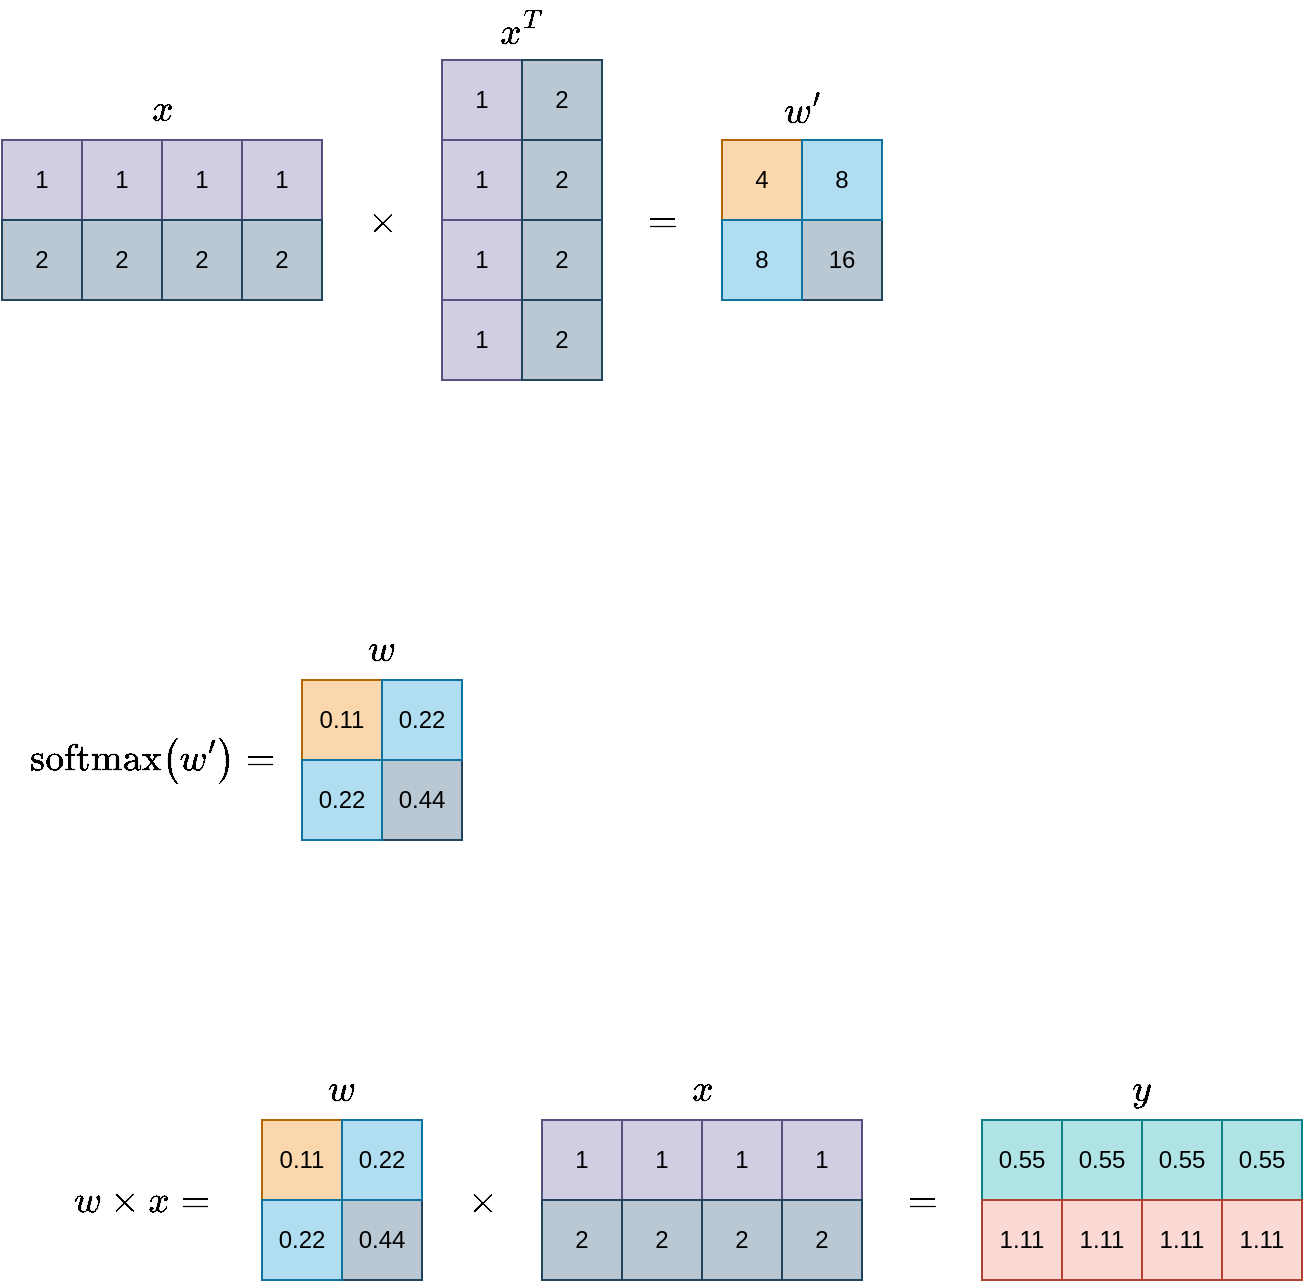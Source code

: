 <mxfile version="21.1.2" type="device">
  <diagram id="dc1JGVELE64cmqpCOQrH" name="Page-1">
    <mxGraphModel dx="835" dy="988" grid="1" gridSize="10" guides="1" tooltips="1" connect="1" arrows="1" fold="1" page="1" pageScale="1" pageWidth="827" pageHeight="1169" math="1" shadow="0">
      <root>
        <mxCell id="0" />
        <mxCell id="1" parent="0" />
        <mxCell id="azakYmAXrriQEHjM8A_3-1" value="1" style="rounded=0;whiteSpace=wrap;html=1;fillColor=#d0cee2;strokeColor=#56517e;" parent="1" vertex="1">
          <mxGeometry x="380" y="270" width="40" height="40" as="geometry" />
        </mxCell>
        <mxCell id="azakYmAXrriQEHjM8A_3-2" value="1" style="rounded=0;whiteSpace=wrap;html=1;fillColor=#d0cee2;strokeColor=#56517e;" parent="1" vertex="1">
          <mxGeometry x="380" y="310" width="40" height="40" as="geometry" />
        </mxCell>
        <mxCell id="azakYmAXrriQEHjM8A_3-3" value="1" style="rounded=0;whiteSpace=wrap;html=1;fillColor=#d0cee2;strokeColor=#56517e;" parent="1" vertex="1">
          <mxGeometry x="380" y="350" width="40" height="40" as="geometry" />
        </mxCell>
        <mxCell id="azakYmAXrriQEHjM8A_3-4" value="1" style="rounded=0;whiteSpace=wrap;html=1;fillColor=#d0cee2;strokeColor=#56517e;" parent="1" vertex="1">
          <mxGeometry x="380" y="390" width="40" height="40" as="geometry" />
        </mxCell>
        <mxCell id="azakYmAXrriQEHjM8A_3-5" value="2" style="rounded=0;whiteSpace=wrap;html=1;fillColor=#bac8d3;strokeColor=#23445d;" parent="1" vertex="1">
          <mxGeometry x="420" y="270" width="40" height="40" as="geometry" />
        </mxCell>
        <mxCell id="azakYmAXrriQEHjM8A_3-6" value="2" style="rounded=0;whiteSpace=wrap;html=1;fillColor=#bac8d3;strokeColor=#23445d;" parent="1" vertex="1">
          <mxGeometry x="420" y="310" width="40" height="40" as="geometry" />
        </mxCell>
        <mxCell id="azakYmAXrriQEHjM8A_3-7" value="2" style="rounded=0;whiteSpace=wrap;html=1;fillColor=#bac8d3;strokeColor=#23445d;" parent="1" vertex="1">
          <mxGeometry x="420" y="350" width="40" height="40" as="geometry" />
        </mxCell>
        <mxCell id="azakYmAXrriQEHjM8A_3-8" value="2" style="rounded=0;whiteSpace=wrap;html=1;fillColor=#bac8d3;strokeColor=#23445d;" parent="1" vertex="1">
          <mxGeometry x="420" y="390" width="40" height="40" as="geometry" />
        </mxCell>
        <mxCell id="azakYmAXrriQEHjM8A_3-22" value="`\times`" style="text;html=1;strokeColor=none;fillColor=none;align=center;verticalAlign=middle;whiteSpace=wrap;rounded=0;fontSize=16;" parent="1" vertex="1">
          <mxGeometry x="320" y="270" width="60" height="160" as="geometry" />
        </mxCell>
        <mxCell id="azakYmAXrriQEHjM8A_3-23" value="`=`" style="text;html=1;strokeColor=none;fillColor=none;align=center;verticalAlign=middle;whiteSpace=wrap;rounded=0;fontSize=16;" parent="1" vertex="1">
          <mxGeometry x="460" y="270" width="60" height="160" as="geometry" />
        </mxCell>
        <mxCell id="azakYmAXrriQEHjM8A_3-24" value="4" style="rounded=0;whiteSpace=wrap;html=1;fillColor=#fad7ac;strokeColor=#b46504;" parent="1" vertex="1">
          <mxGeometry x="520" y="310" width="40" height="40" as="geometry" />
        </mxCell>
        <mxCell id="azakYmAXrriQEHjM8A_3-25" value="16" style="rounded=0;whiteSpace=wrap;html=1;fillColor=#bac8d3;strokeColor=#23445d;" parent="1" vertex="1">
          <mxGeometry x="560" y="350" width="40" height="40" as="geometry" />
        </mxCell>
        <mxCell id="azakYmAXrriQEHjM8A_3-26" value="8" style="rounded=0;whiteSpace=wrap;html=1;fillColor=#b1ddf0;strokeColor=#10739e;" parent="1" vertex="1">
          <mxGeometry x="560" y="310" width="40" height="40" as="geometry" />
        </mxCell>
        <mxCell id="azakYmAXrriQEHjM8A_3-27" value="8" style="rounded=0;whiteSpace=wrap;html=1;fillColor=#b1ddf0;strokeColor=#10739e;" parent="1" vertex="1">
          <mxGeometry x="520" y="350" width="40" height="40" as="geometry" />
        </mxCell>
        <mxCell id="azakYmAXrriQEHjM8A_3-31" value="`x^T`" style="text;html=1;strokeColor=none;fillColor=none;align=center;verticalAlign=middle;whiteSpace=wrap;rounded=0;fontSize=16;" parent="1" vertex="1">
          <mxGeometry x="380" y="240" width="80" height="30" as="geometry" />
        </mxCell>
        <mxCell id="PWvL-uAGSuY7v5cIZtmX-11" value="1" style="rounded=0;whiteSpace=wrap;html=1;fillColor=#d0cee2;strokeColor=#56517e;" vertex="1" parent="1">
          <mxGeometry x="160" y="310" width="40" height="40" as="geometry" />
        </mxCell>
        <mxCell id="PWvL-uAGSuY7v5cIZtmX-12" value="2" style="rounded=0;whiteSpace=wrap;html=1;fillColor=#bac8d3;strokeColor=#23445d;" vertex="1" parent="1">
          <mxGeometry x="160" y="350" width="40" height="40" as="geometry" />
        </mxCell>
        <mxCell id="PWvL-uAGSuY7v5cIZtmX-13" value="1" style="rounded=0;whiteSpace=wrap;html=1;fillColor=#d0cee2;strokeColor=#56517e;" vertex="1" parent="1">
          <mxGeometry x="200" y="310" width="40" height="40" as="geometry" />
        </mxCell>
        <mxCell id="PWvL-uAGSuY7v5cIZtmX-14" value="2" style="rounded=0;whiteSpace=wrap;html=1;fillColor=#bac8d3;strokeColor=#23445d;" vertex="1" parent="1">
          <mxGeometry x="200" y="350" width="40" height="40" as="geometry" />
        </mxCell>
        <mxCell id="PWvL-uAGSuY7v5cIZtmX-15" value="1" style="rounded=0;whiteSpace=wrap;html=1;fillColor=#d0cee2;strokeColor=#56517e;" vertex="1" parent="1">
          <mxGeometry x="240" y="310" width="40" height="40" as="geometry" />
        </mxCell>
        <mxCell id="PWvL-uAGSuY7v5cIZtmX-16" value="2" style="rounded=0;whiteSpace=wrap;html=1;fillColor=#bac8d3;strokeColor=#23445d;" vertex="1" parent="1">
          <mxGeometry x="240" y="350" width="40" height="40" as="geometry" />
        </mxCell>
        <mxCell id="PWvL-uAGSuY7v5cIZtmX-17" value="1" style="rounded=0;whiteSpace=wrap;html=1;fillColor=#d0cee2;strokeColor=#56517e;" vertex="1" parent="1">
          <mxGeometry x="280" y="310" width="40" height="40" as="geometry" />
        </mxCell>
        <mxCell id="PWvL-uAGSuY7v5cIZtmX-18" value="2" style="rounded=0;whiteSpace=wrap;html=1;fillColor=#bac8d3;strokeColor=#23445d;" vertex="1" parent="1">
          <mxGeometry x="280" y="350" width="40" height="40" as="geometry" />
        </mxCell>
        <mxCell id="PWvL-uAGSuY7v5cIZtmX-19" value="`x`" style="text;html=1;strokeColor=none;fillColor=none;align=center;verticalAlign=middle;whiteSpace=wrap;rounded=0;fontSize=16;" vertex="1" parent="1">
          <mxGeometry x="160" y="280" width="160" height="30" as="geometry" />
        </mxCell>
        <mxCell id="PWvL-uAGSuY7v5cIZtmX-24" value="`w^&#39;`" style="text;html=1;strokeColor=none;fillColor=none;align=center;verticalAlign=middle;whiteSpace=wrap;rounded=0;fontSize=16;" vertex="1" parent="1">
          <mxGeometry x="520" y="280" width="80" height="30" as="geometry" />
        </mxCell>
        <mxCell id="PWvL-uAGSuY7v5cIZtmX-25" value="`\text{softmax}(w^&#39;) =`" style="text;html=1;strokeColor=none;fillColor=none;align=center;verticalAlign=middle;whiteSpace=wrap;rounded=0;fontSize=16;" vertex="1" parent="1">
          <mxGeometry x="160" y="600" width="150" height="40" as="geometry" />
        </mxCell>
        <mxCell id="PWvL-uAGSuY7v5cIZtmX-26" value="0.11" style="rounded=0;whiteSpace=wrap;html=1;fillColor=#fad7ac;strokeColor=#b46504;" vertex="1" parent="1">
          <mxGeometry x="310" y="580" width="40" height="40" as="geometry" />
        </mxCell>
        <mxCell id="PWvL-uAGSuY7v5cIZtmX-27" value="0.44" style="rounded=0;whiteSpace=wrap;html=1;fillColor=#bac8d3;strokeColor=#23445d;" vertex="1" parent="1">
          <mxGeometry x="350" y="620" width="40" height="40" as="geometry" />
        </mxCell>
        <mxCell id="PWvL-uAGSuY7v5cIZtmX-28" value="0.22" style="rounded=0;whiteSpace=wrap;html=1;fillColor=#b1ddf0;strokeColor=#10739e;" vertex="1" parent="1">
          <mxGeometry x="350" y="580" width="40" height="40" as="geometry" />
        </mxCell>
        <mxCell id="PWvL-uAGSuY7v5cIZtmX-29" value="0.22" style="rounded=0;whiteSpace=wrap;html=1;fillColor=#b1ddf0;strokeColor=#10739e;" vertex="1" parent="1">
          <mxGeometry x="310" y="620" width="40" height="40" as="geometry" />
        </mxCell>
        <mxCell id="PWvL-uAGSuY7v5cIZtmX-30" value="`w`" style="text;html=1;strokeColor=none;fillColor=none;align=center;verticalAlign=middle;whiteSpace=wrap;rounded=0;fontSize=16;" vertex="1" parent="1">
          <mxGeometry x="310" y="550" width="80" height="30" as="geometry" />
        </mxCell>
        <mxCell id="PWvL-uAGSuY7v5cIZtmX-31" value="`w\timesx =`" style="text;html=1;strokeColor=none;fillColor=none;align=center;verticalAlign=middle;whiteSpace=wrap;rounded=0;fontSize=16;" vertex="1" parent="1">
          <mxGeometry x="180" y="820" width="100" height="40" as="geometry" />
        </mxCell>
        <mxCell id="PWvL-uAGSuY7v5cIZtmX-32" value="0.11" style="rounded=0;whiteSpace=wrap;html=1;fillColor=#fad7ac;strokeColor=#b46504;" vertex="1" parent="1">
          <mxGeometry x="290" y="800" width="40" height="40" as="geometry" />
        </mxCell>
        <mxCell id="PWvL-uAGSuY7v5cIZtmX-33" value="0.44" style="rounded=0;whiteSpace=wrap;html=1;fillColor=#bac8d3;strokeColor=#23445d;" vertex="1" parent="1">
          <mxGeometry x="330" y="840" width="40" height="40" as="geometry" />
        </mxCell>
        <mxCell id="PWvL-uAGSuY7v5cIZtmX-34" value="0.22" style="rounded=0;whiteSpace=wrap;html=1;fillColor=#b1ddf0;strokeColor=#10739e;" vertex="1" parent="1">
          <mxGeometry x="330" y="800" width="40" height="40" as="geometry" />
        </mxCell>
        <mxCell id="PWvL-uAGSuY7v5cIZtmX-35" value="0.22" style="rounded=0;whiteSpace=wrap;html=1;fillColor=#b1ddf0;strokeColor=#10739e;" vertex="1" parent="1">
          <mxGeometry x="290" y="840" width="40" height="40" as="geometry" />
        </mxCell>
        <mxCell id="PWvL-uAGSuY7v5cIZtmX-36" value="`w`" style="text;html=1;strokeColor=none;fillColor=none;align=center;verticalAlign=middle;whiteSpace=wrap;rounded=0;fontSize=16;" vertex="1" parent="1">
          <mxGeometry x="290" y="770" width="80" height="30" as="geometry" />
        </mxCell>
        <mxCell id="PWvL-uAGSuY7v5cIZtmX-37" value="`\times`" style="text;html=1;strokeColor=none;fillColor=none;align=center;verticalAlign=middle;whiteSpace=wrap;rounded=0;fontSize=16;" vertex="1" parent="1">
          <mxGeometry x="370" y="800" width="60" height="80" as="geometry" />
        </mxCell>
        <mxCell id="PWvL-uAGSuY7v5cIZtmX-56" value="1" style="rounded=0;whiteSpace=wrap;html=1;fillColor=#d0cee2;strokeColor=#56517e;" vertex="1" parent="1">
          <mxGeometry x="430" y="800" width="40" height="40" as="geometry" />
        </mxCell>
        <mxCell id="PWvL-uAGSuY7v5cIZtmX-57" value="2" style="rounded=0;whiteSpace=wrap;html=1;fillColor=#bac8d3;strokeColor=#23445d;" vertex="1" parent="1">
          <mxGeometry x="430" y="840" width="40" height="40" as="geometry" />
        </mxCell>
        <mxCell id="PWvL-uAGSuY7v5cIZtmX-58" value="1" style="rounded=0;whiteSpace=wrap;html=1;fillColor=#d0cee2;strokeColor=#56517e;" vertex="1" parent="1">
          <mxGeometry x="470" y="800" width="40" height="40" as="geometry" />
        </mxCell>
        <mxCell id="PWvL-uAGSuY7v5cIZtmX-59" value="2" style="rounded=0;whiteSpace=wrap;html=1;fillColor=#bac8d3;strokeColor=#23445d;" vertex="1" parent="1">
          <mxGeometry x="470" y="840" width="40" height="40" as="geometry" />
        </mxCell>
        <mxCell id="PWvL-uAGSuY7v5cIZtmX-60" value="1" style="rounded=0;whiteSpace=wrap;html=1;fillColor=#d0cee2;strokeColor=#56517e;" vertex="1" parent="1">
          <mxGeometry x="510" y="800" width="40" height="40" as="geometry" />
        </mxCell>
        <mxCell id="PWvL-uAGSuY7v5cIZtmX-61" value="2" style="rounded=0;whiteSpace=wrap;html=1;fillColor=#bac8d3;strokeColor=#23445d;" vertex="1" parent="1">
          <mxGeometry x="510" y="840" width="40" height="40" as="geometry" />
        </mxCell>
        <mxCell id="PWvL-uAGSuY7v5cIZtmX-62" value="1" style="rounded=0;whiteSpace=wrap;html=1;fillColor=#d0cee2;strokeColor=#56517e;" vertex="1" parent="1">
          <mxGeometry x="550" y="800" width="40" height="40" as="geometry" />
        </mxCell>
        <mxCell id="PWvL-uAGSuY7v5cIZtmX-63" value="2" style="rounded=0;whiteSpace=wrap;html=1;fillColor=#bac8d3;strokeColor=#23445d;" vertex="1" parent="1">
          <mxGeometry x="550" y="840" width="40" height="40" as="geometry" />
        </mxCell>
        <mxCell id="PWvL-uAGSuY7v5cIZtmX-64" value="`x`" style="text;html=1;strokeColor=none;fillColor=none;align=center;verticalAlign=middle;whiteSpace=wrap;rounded=0;fontSize=16;" vertex="1" parent="1">
          <mxGeometry x="430" y="770" width="160" height="30" as="geometry" />
        </mxCell>
        <mxCell id="PWvL-uAGSuY7v5cIZtmX-65" value="`=`" style="text;html=1;strokeColor=none;fillColor=none;align=center;verticalAlign=middle;whiteSpace=wrap;rounded=0;fontSize=16;" vertex="1" parent="1">
          <mxGeometry x="590" y="800" width="60" height="80" as="geometry" />
        </mxCell>
        <mxCell id="PWvL-uAGSuY7v5cIZtmX-66" value="0.55" style="rounded=0;whiteSpace=wrap;html=1;fillColor=#b0e3e6;strokeColor=#0e8088;" vertex="1" parent="1">
          <mxGeometry x="650" y="800" width="40" height="40" as="geometry" />
        </mxCell>
        <mxCell id="PWvL-uAGSuY7v5cIZtmX-67" value="1.11" style="rounded=0;whiteSpace=wrap;html=1;fillColor=#fad9d5;strokeColor=#ae4132;" vertex="1" parent="1">
          <mxGeometry x="650" y="840" width="40" height="40" as="geometry" />
        </mxCell>
        <mxCell id="PWvL-uAGSuY7v5cIZtmX-68" value="0.55" style="rounded=0;whiteSpace=wrap;html=1;fillColor=#b0e3e6;strokeColor=#0e8088;" vertex="1" parent="1">
          <mxGeometry x="690" y="800" width="40" height="40" as="geometry" />
        </mxCell>
        <mxCell id="PWvL-uAGSuY7v5cIZtmX-70" value="0.55" style="rounded=0;whiteSpace=wrap;html=1;fillColor=#b0e3e6;strokeColor=#0e8088;" vertex="1" parent="1">
          <mxGeometry x="730" y="800" width="40" height="40" as="geometry" />
        </mxCell>
        <mxCell id="PWvL-uAGSuY7v5cIZtmX-72" value="0.55" style="rounded=0;whiteSpace=wrap;html=1;fillColor=#b0e3e6;strokeColor=#0e8088;" vertex="1" parent="1">
          <mxGeometry x="770" y="800" width="40" height="40" as="geometry" />
        </mxCell>
        <mxCell id="PWvL-uAGSuY7v5cIZtmX-74" value="`y`" style="text;html=1;strokeColor=none;fillColor=none;align=center;verticalAlign=middle;whiteSpace=wrap;rounded=0;fontSize=16;" vertex="1" parent="1">
          <mxGeometry x="650" y="770" width="160" height="30" as="geometry" />
        </mxCell>
        <mxCell id="PWvL-uAGSuY7v5cIZtmX-76" value="1.11" style="rounded=0;whiteSpace=wrap;html=1;fillColor=#fad9d5;strokeColor=#ae4132;" vertex="1" parent="1">
          <mxGeometry x="690" y="840" width="40" height="40" as="geometry" />
        </mxCell>
        <mxCell id="PWvL-uAGSuY7v5cIZtmX-77" value="1.11" style="rounded=0;whiteSpace=wrap;html=1;fillColor=#fad9d5;strokeColor=#ae4132;" vertex="1" parent="1">
          <mxGeometry x="730" y="840" width="40" height="40" as="geometry" />
        </mxCell>
        <mxCell id="PWvL-uAGSuY7v5cIZtmX-78" value="1.11" style="rounded=0;whiteSpace=wrap;html=1;fillColor=#fad9d5;strokeColor=#ae4132;" vertex="1" parent="1">
          <mxGeometry x="770" y="840" width="40" height="40" as="geometry" />
        </mxCell>
      </root>
    </mxGraphModel>
  </diagram>
</mxfile>
